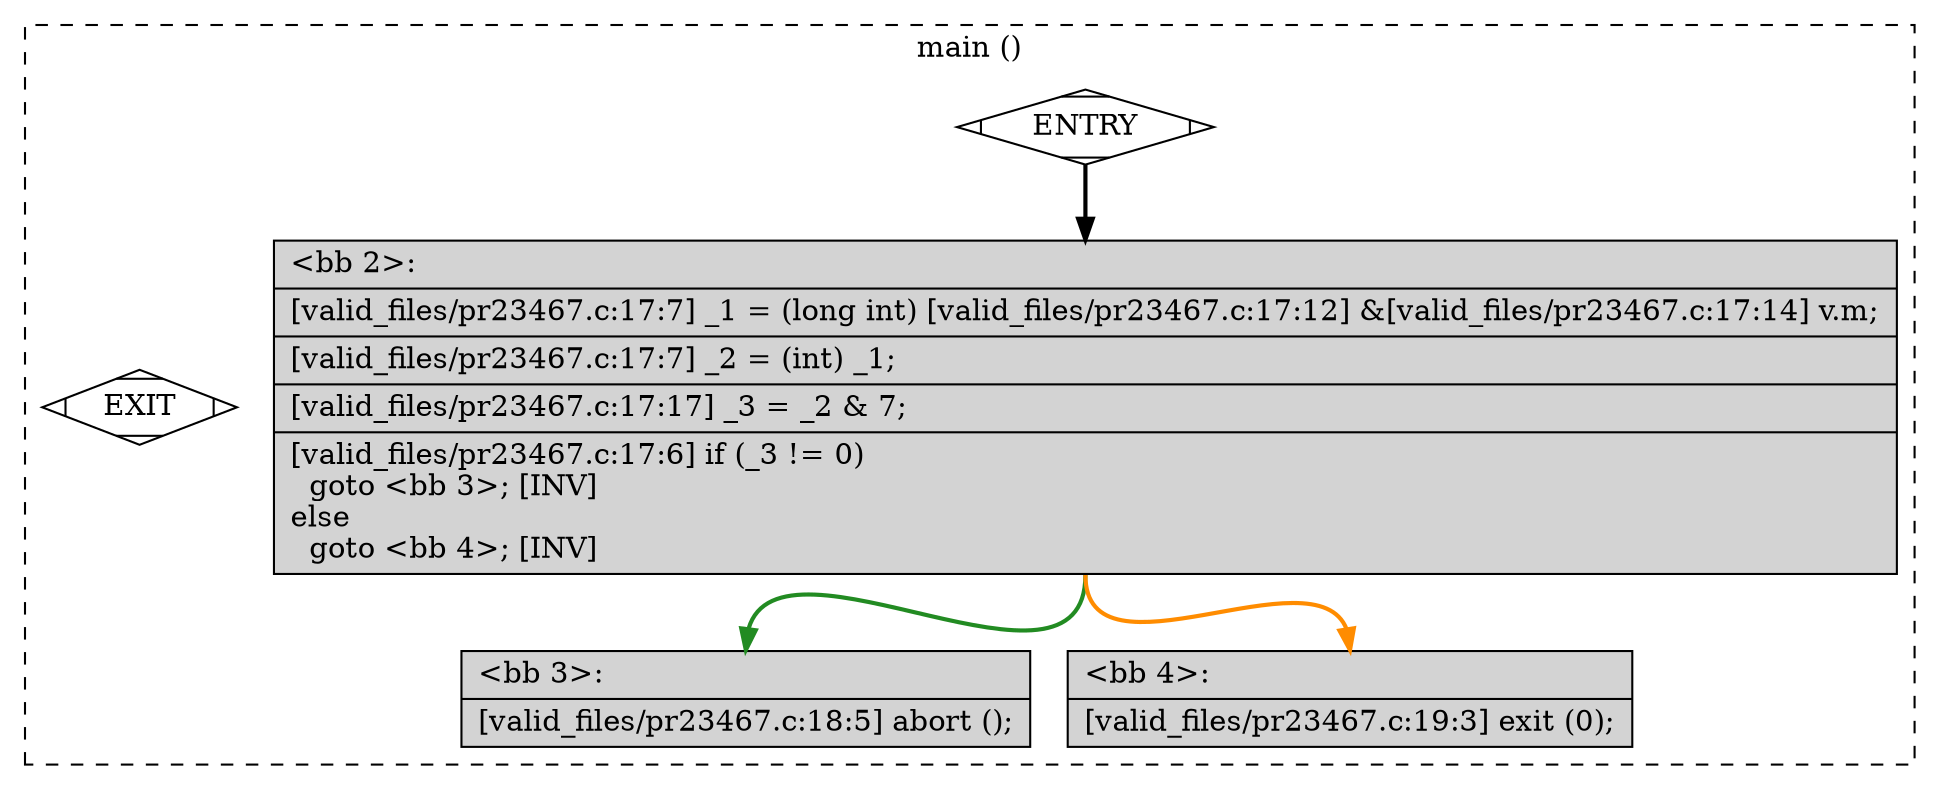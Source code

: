 digraph "a-pr23467.c.015t.cfg" {
overlap=false;
subgraph "cluster_main" {
	style="dashed";
	color="black";
	label="main ()";
	fn_0_basic_block_0 [shape=Mdiamond,style=filled,fillcolor=white,label="ENTRY"];

	fn_0_basic_block_1 [shape=Mdiamond,style=filled,fillcolor=white,label="EXIT"];

	fn_0_basic_block_2 [shape=record,style=filled,fillcolor=lightgrey,label="{\<bb\ 2\>:\l\
|[valid_files/pr23467.c:17:7]\ _1\ =\ (long\ int)\ [valid_files/pr23467.c:17:12]\ &[valid_files/pr23467.c:17:14]\ v.m;\l\
|[valid_files/pr23467.c:17:7]\ _2\ =\ (int)\ _1;\l\
|[valid_files/pr23467.c:17:17]\ _3\ =\ _2\ &\ 7;\l\
|[valid_files/pr23467.c:17:6]\ if\ (_3\ !=\ 0)\l\
\ \ goto\ \<bb\ 3\>;\ [INV]\l\
else\l\
\ \ goto\ \<bb\ 4\>;\ [INV]\l\
}"];

	fn_0_basic_block_3 [shape=record,style=filled,fillcolor=lightgrey,label="{\<bb\ 3\>:\l\
|[valid_files/pr23467.c:18:5]\ abort\ ();\l\
}"];

	fn_0_basic_block_4 [shape=record,style=filled,fillcolor=lightgrey,label="{\<bb\ 4\>:\l\
|[valid_files/pr23467.c:19:3]\ exit\ (0);\l\
}"];

	fn_0_basic_block_0:s -> fn_0_basic_block_2:n [style="solid,bold",color=black,weight=100,constraint=true];
	fn_0_basic_block_2:s -> fn_0_basic_block_3:n [style="solid,bold",color=forestgreen,weight=10,constraint=true];
	fn_0_basic_block_2:s -> fn_0_basic_block_4:n [style="solid,bold",color=darkorange,weight=10,constraint=true];
	fn_0_basic_block_0:s -> fn_0_basic_block_1:n [style="invis",constraint=true];
}
}
